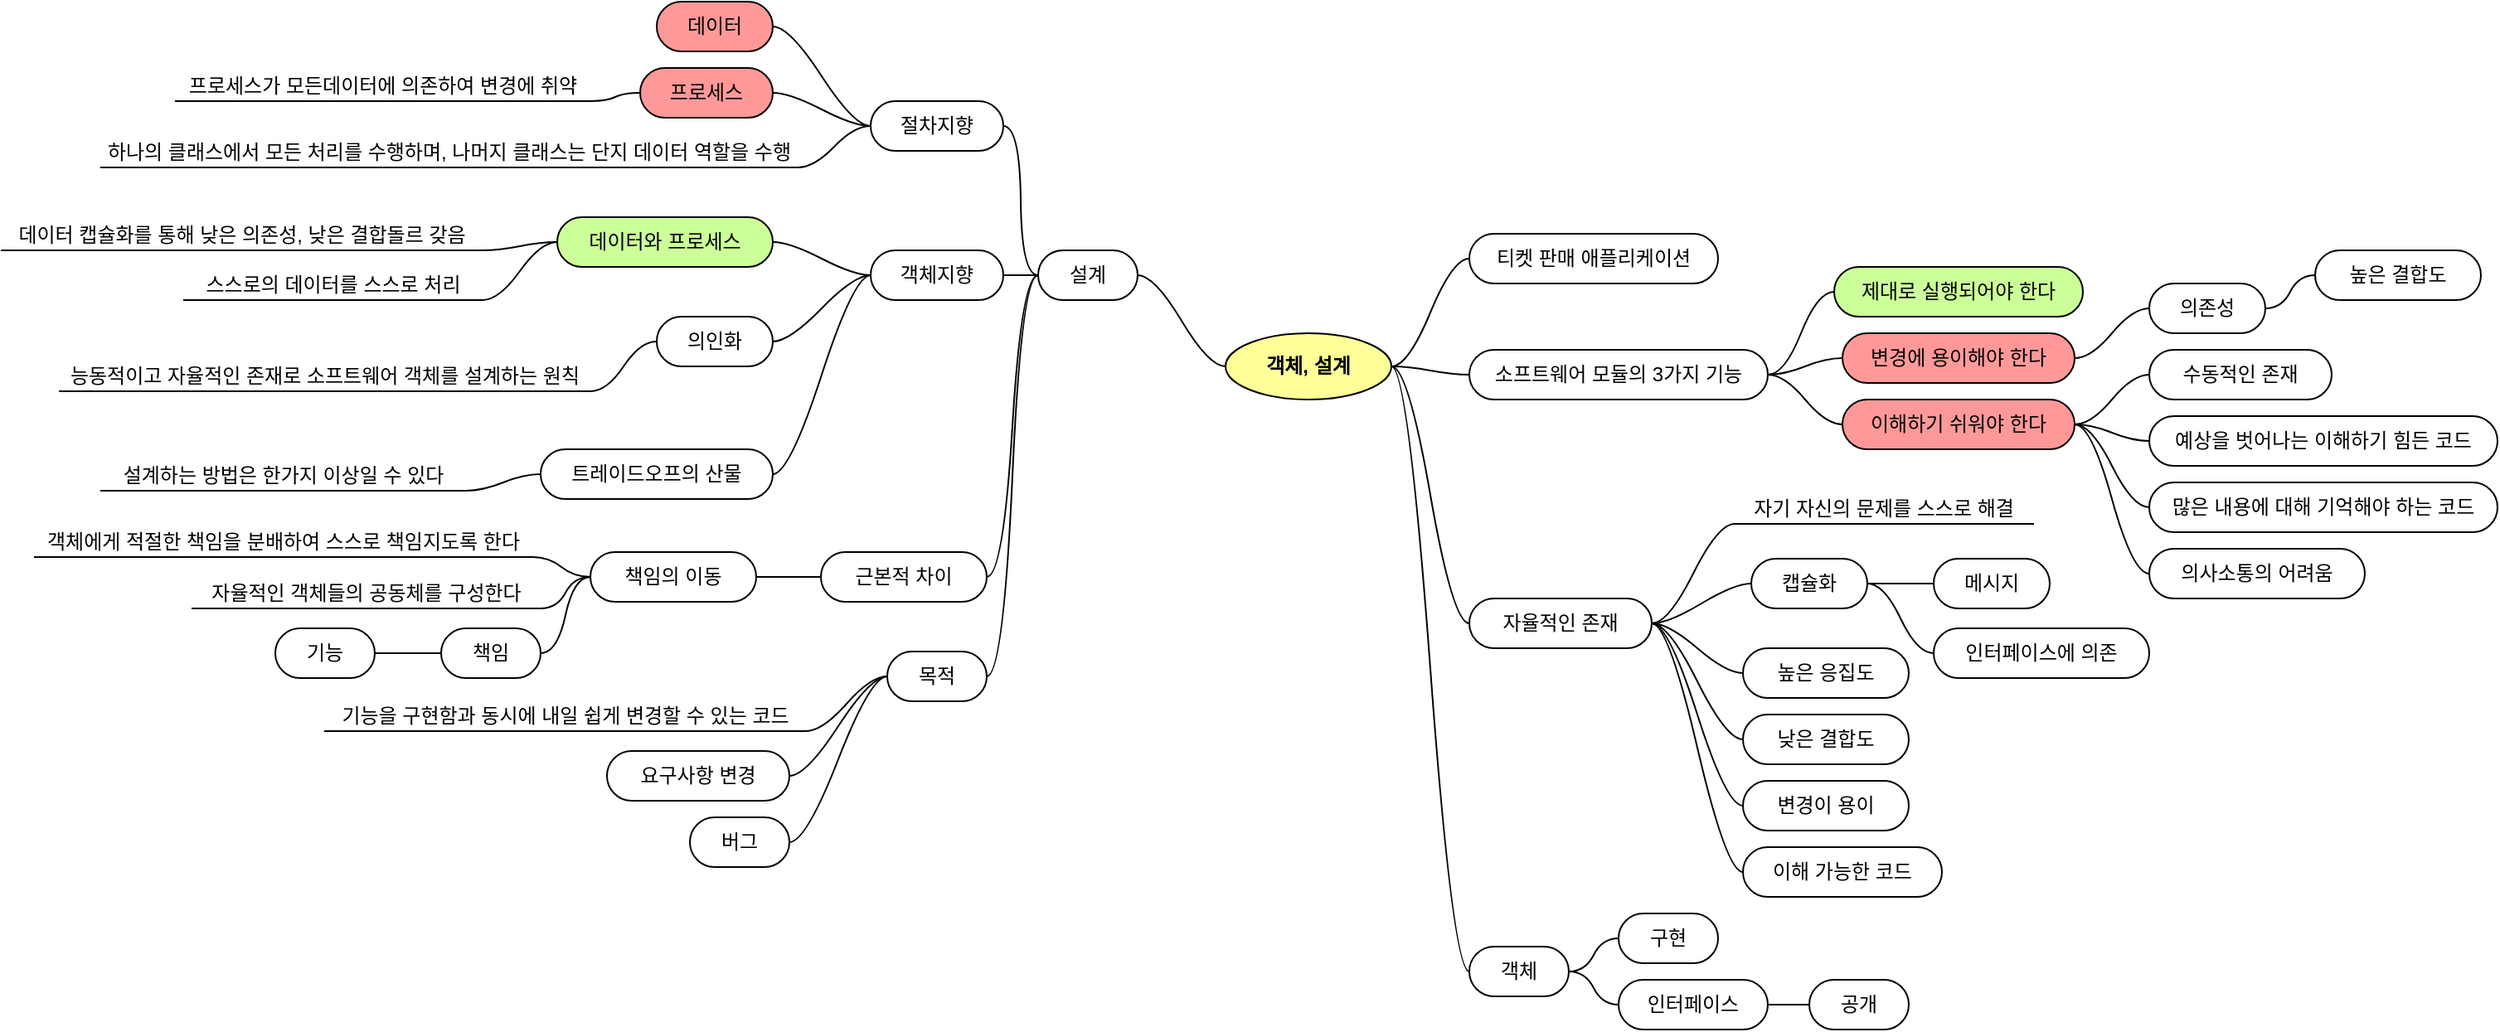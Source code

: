 <mxfile version="12.7.0" type="device"><diagram id="d8SUnrjwBqgolpD9OJBT" name="페이지-1"><mxGraphModel dx="2013" dy="680" grid="1" gridSize="10" guides="1" tooltips="1" connect="1" arrows="1" fold="1" page="1" pageScale="1" pageWidth="827" pageHeight="1169" math="0" shadow="0"><root><mxCell id="0"/><mxCell id="1" parent="0"/><mxCell id="fzgJG4o8jHBfTDMKfFUW-1" value="&lt;b&gt;객체, 설계&lt;/b&gt;" style="ellipse;whiteSpace=wrap;html=1;align=center;container=1;recursiveResize=0;treeFolding=1;treeMoving=1;fillColor=#FFFF99;" vertex="1" parent="1"><mxGeometry x="363" y="360" width="100" height="40" as="geometry"/></mxCell><mxCell id="fzgJG4o8jHBfTDMKfFUW-2" value="티켓 판매 애플리케이션" style="whiteSpace=wrap;html=1;rounded=1;arcSize=50;align=center;verticalAlign=middle;container=1;recursiveResize=0;strokeWidth=1;autosize=1;spacing=4;treeFolding=1;treeMoving=1;" vertex="1" parent="1"><mxGeometry x="510" y="300" width="150" height="30" as="geometry"/></mxCell><mxCell id="fzgJG4o8jHBfTDMKfFUW-3" value="" style="edgeStyle=entityRelationEdgeStyle;startArrow=none;endArrow=none;segment=10;curved=1;" edge="1" target="fzgJG4o8jHBfTDMKfFUW-2" parent="1" source="fzgJG4o8jHBfTDMKfFUW-1"><mxGeometry relative="1" as="geometry"><mxPoint x="330" y="320" as="sourcePoint"/></mxGeometry></mxCell><mxCell id="fzgJG4o8jHBfTDMKfFUW-4" value="소프트웨어 모듈의 3가지 기능" style="whiteSpace=wrap;html=1;rounded=1;arcSize=50;align=center;verticalAlign=middle;container=1;recursiveResize=0;strokeWidth=1;autosize=1;spacing=4;treeFolding=1;treeMoving=1;" vertex="1" parent="1"><mxGeometry x="510" y="370" width="180" height="30" as="geometry"/></mxCell><mxCell id="fzgJG4o8jHBfTDMKfFUW-5" value="" style="edgeStyle=entityRelationEdgeStyle;startArrow=none;endArrow=none;segment=10;curved=1;" edge="1" target="fzgJG4o8jHBfTDMKfFUW-4" parent="1" source="fzgJG4o8jHBfTDMKfFUW-1"><mxGeometry relative="1" as="geometry"><mxPoint x="320" y="460" as="sourcePoint"/></mxGeometry></mxCell><mxCell id="fzgJG4o8jHBfTDMKfFUW-6" value="제대로 실행되어야 한다" style="whiteSpace=wrap;html=1;rounded=1;arcSize=50;align=center;verticalAlign=middle;container=1;recursiveResize=0;strokeWidth=1;autosize=1;spacing=4;treeFolding=1;treeMoving=1;fillColor=#CCFF99;" vertex="1" parent="1"><mxGeometry x="730" y="320" width="150" height="30" as="geometry"/></mxCell><mxCell id="fzgJG4o8jHBfTDMKfFUW-7" value="" style="edgeStyle=entityRelationEdgeStyle;startArrow=none;endArrow=none;segment=10;curved=1;" edge="1" target="fzgJG4o8jHBfTDMKfFUW-6" parent="1" source="fzgJG4o8jHBfTDMKfFUW-4"><mxGeometry relative="1" as="geometry"><mxPoint x="280" y="530" as="sourcePoint"/></mxGeometry></mxCell><mxCell id="fzgJG4o8jHBfTDMKfFUW-8" value="변경에 용이해야 한다" style="whiteSpace=wrap;html=1;rounded=1;arcSize=50;align=center;verticalAlign=middle;container=1;recursiveResize=0;strokeWidth=1;autosize=1;spacing=4;treeFolding=1;treeMoving=1;fillColor=#FF9999;" vertex="1" parent="1"><mxGeometry x="735" y="360" width="140" height="30" as="geometry"/></mxCell><mxCell id="fzgJG4o8jHBfTDMKfFUW-9" value="" style="edgeStyle=entityRelationEdgeStyle;startArrow=none;endArrow=none;segment=10;curved=1;" edge="1" target="fzgJG4o8jHBfTDMKfFUW-8" parent="1" source="fzgJG4o8jHBfTDMKfFUW-4"><mxGeometry relative="1" as="geometry"><mxPoint x="240" y="590" as="sourcePoint"/></mxGeometry></mxCell><mxCell id="fzgJG4o8jHBfTDMKfFUW-10" value="이해하기 쉬워야 한다" style="whiteSpace=wrap;html=1;rounded=1;arcSize=50;align=center;verticalAlign=middle;container=1;recursiveResize=0;strokeWidth=1;autosize=1;spacing=4;treeFolding=1;treeMoving=1;fillColor=#FF9999;" vertex="1" parent="1"><mxGeometry x="735" y="400" width="140" height="30" as="geometry"/></mxCell><mxCell id="fzgJG4o8jHBfTDMKfFUW-11" value="" style="edgeStyle=entityRelationEdgeStyle;startArrow=none;endArrow=none;segment=10;curved=1;" edge="1" target="fzgJG4o8jHBfTDMKfFUW-10" parent="1" source="fzgJG4o8jHBfTDMKfFUW-4"><mxGeometry relative="1" as="geometry"><mxPoint x="200" y="650" as="sourcePoint"/></mxGeometry></mxCell><mxCell id="fzgJG4o8jHBfTDMKfFUW-12" value="수동적인 존재" style="whiteSpace=wrap;html=1;rounded=1;arcSize=50;align=center;verticalAlign=middle;container=1;recursiveResize=0;strokeWidth=1;autosize=1;spacing=4;treeFolding=1;treeMoving=1;" vertex="1" parent="1"><mxGeometry x="920" y="370" width="110" height="30" as="geometry"/></mxCell><mxCell id="fzgJG4o8jHBfTDMKfFUW-13" value="" style="edgeStyle=entityRelationEdgeStyle;startArrow=none;endArrow=none;segment=10;curved=1;" edge="1" target="fzgJG4o8jHBfTDMKfFUW-12" parent="1" source="fzgJG4o8jHBfTDMKfFUW-10"><mxGeometry relative="1" as="geometry"><mxPoint x="950" y="290" as="sourcePoint"/></mxGeometry></mxCell><mxCell id="fzgJG4o8jHBfTDMKfFUW-16" value="예상을 벗어나는 이해하기 힘든 코드" style="whiteSpace=wrap;html=1;rounded=1;arcSize=50;align=center;verticalAlign=middle;container=1;recursiveResize=0;strokeWidth=1;autosize=1;spacing=4;treeFolding=1;treeMoving=1;" vertex="1" parent="1"><mxGeometry x="920" y="410" width="210" height="30" as="geometry"/></mxCell><mxCell id="fzgJG4o8jHBfTDMKfFUW-17" value="" style="edgeStyle=entityRelationEdgeStyle;startArrow=none;endArrow=none;segment=10;curved=1;" edge="1" target="fzgJG4o8jHBfTDMKfFUW-16" parent="1" source="fzgJG4o8jHBfTDMKfFUW-10"><mxGeometry relative="1" as="geometry"><mxPoint x="320" y="510" as="sourcePoint"/></mxGeometry></mxCell><mxCell id="fzgJG4o8jHBfTDMKfFUW-20" value="의사소통의 어려움" style="whiteSpace=wrap;html=1;rounded=1;arcSize=50;align=center;verticalAlign=middle;container=1;recursiveResize=0;strokeWidth=1;autosize=1;spacing=4;treeFolding=1;treeMoving=1;" vertex="1" parent="1"><mxGeometry x="920.0" y="490" width="130" height="30" as="geometry"/></mxCell><mxCell id="fzgJG4o8jHBfTDMKfFUW-21" value="" style="edgeStyle=entityRelationEdgeStyle;startArrow=none;endArrow=none;segment=10;curved=1;" edge="1" target="fzgJG4o8jHBfTDMKfFUW-20" parent="1" source="fzgJG4o8jHBfTDMKfFUW-10"><mxGeometry relative="1" as="geometry"><mxPoint x="950" y="520" as="sourcePoint"/></mxGeometry></mxCell><mxCell id="fzgJG4o8jHBfTDMKfFUW-22" value="많은 내용에 대해 기억해야 하는 코드" style="whiteSpace=wrap;html=1;rounded=1;arcSize=50;align=center;verticalAlign=middle;container=1;recursiveResize=0;strokeWidth=1;autosize=1;spacing=4;treeFolding=1;treeMoving=1;" vertex="1" parent="1"><mxGeometry x="920" y="450" width="210" height="30" as="geometry"/></mxCell><mxCell id="fzgJG4o8jHBfTDMKfFUW-23" value="" style="edgeStyle=entityRelationEdgeStyle;startArrow=none;endArrow=none;segment=10;curved=1;" edge="1" target="fzgJG4o8jHBfTDMKfFUW-22" parent="1" source="fzgJG4o8jHBfTDMKfFUW-10"><mxGeometry relative="1" as="geometry"><mxPoint x="320" y="570" as="sourcePoint"/></mxGeometry></mxCell><mxCell id="fzgJG4o8jHBfTDMKfFUW-24" value="의존성" style="whiteSpace=wrap;html=1;rounded=1;arcSize=50;align=center;verticalAlign=middle;container=1;recursiveResize=0;strokeWidth=1;autosize=1;spacing=4;treeFolding=1;treeMoving=1;" vertex="1" parent="1"><mxGeometry x="920" y="330" width="70" height="30" as="geometry"/></mxCell><mxCell id="fzgJG4o8jHBfTDMKfFUW-25" value="" style="edgeStyle=entityRelationEdgeStyle;startArrow=none;endArrow=none;segment=10;curved=1;" edge="1" target="fzgJG4o8jHBfTDMKfFUW-24" parent="1" source="fzgJG4o8jHBfTDMKfFUW-8"><mxGeometry relative="1" as="geometry"><mxPoint x="320" y="610" as="sourcePoint"/></mxGeometry></mxCell><mxCell id="fzgJG4o8jHBfTDMKfFUW-26" value="높은 결합도" style="whiteSpace=wrap;html=1;rounded=1;arcSize=50;align=center;verticalAlign=middle;container=1;recursiveResize=0;strokeWidth=1;autosize=1;spacing=4;treeFolding=1;treeMoving=1;" vertex="1" parent="1"><mxGeometry x="1020" y="310" width="100" height="30" as="geometry"/></mxCell><mxCell id="fzgJG4o8jHBfTDMKfFUW-27" value="" style="edgeStyle=entityRelationEdgeStyle;startArrow=none;endArrow=none;segment=10;curved=1;" edge="1" target="fzgJG4o8jHBfTDMKfFUW-26" parent="1" source="fzgJG4o8jHBfTDMKfFUW-24"><mxGeometry relative="1" as="geometry"><mxPoint x="1020" y="310" as="sourcePoint"/></mxGeometry></mxCell><mxCell id="fzgJG4o8jHBfTDMKfFUW-31" value="자율적인 존재" style="whiteSpace=wrap;html=1;rounded=1;arcSize=50;align=center;verticalAlign=middle;container=1;recursiveResize=0;strokeWidth=1;autosize=1;spacing=4;treeFolding=1;treeMoving=1;" vertex="1" parent="1"><mxGeometry x="510" y="520" width="110" height="30" as="geometry"/></mxCell><mxCell id="fzgJG4o8jHBfTDMKfFUW-32" value="" style="edgeStyle=entityRelationEdgeStyle;startArrow=none;endArrow=none;segment=10;curved=1;" edge="1" target="fzgJG4o8jHBfTDMKfFUW-31" parent="1" source="fzgJG4o8jHBfTDMKfFUW-1"><mxGeometry relative="1" as="geometry"><mxPoint x="650" y="317" as="sourcePoint"/></mxGeometry></mxCell><mxCell id="fzgJG4o8jHBfTDMKfFUW-35" value="캡슐화" style="whiteSpace=wrap;html=1;rounded=1;arcSize=50;align=center;verticalAlign=middle;container=1;recursiveResize=0;strokeWidth=1;autosize=1;spacing=4;treeFolding=1;treeMoving=1;" vertex="1" parent="1"><mxGeometry x="680" y="496" width="70" height="30" as="geometry"/></mxCell><mxCell id="fzgJG4o8jHBfTDMKfFUW-36" value="" style="edgeStyle=entityRelationEdgeStyle;startArrow=none;endArrow=none;segment=10;curved=1;" edge="1" target="fzgJG4o8jHBfTDMKfFUW-35" parent="1" source="fzgJG4o8jHBfTDMKfFUW-31"><mxGeometry relative="1" as="geometry"><mxPoint x="320" y="610" as="sourcePoint"/></mxGeometry></mxCell><mxCell id="fzgJG4o8jHBfTDMKfFUW-38" value="낮은 결합도" style="whiteSpace=wrap;html=1;rounded=1;arcSize=50;align=center;verticalAlign=middle;container=1;recursiveResize=0;strokeWidth=1;autosize=1;spacing=4;treeFolding=1;treeMoving=1;" vertex="1" parent="1"><mxGeometry x="675" y="590" width="100" height="30" as="geometry"/></mxCell><mxCell id="fzgJG4o8jHBfTDMKfFUW-39" value="" style="edgeStyle=entityRelationEdgeStyle;startArrow=none;endArrow=none;segment=10;curved=1;" edge="1" target="fzgJG4o8jHBfTDMKfFUW-38" parent="1" source="fzgJG4o8jHBfTDMKfFUW-31"><mxGeometry relative="1" as="geometry"><mxPoint x="320" y="610" as="sourcePoint"/></mxGeometry></mxCell><mxCell id="fzgJG4o8jHBfTDMKfFUW-40" value="인터페이스에 의존" style="whiteSpace=wrap;html=1;rounded=1;arcSize=50;align=center;verticalAlign=middle;container=1;recursiveResize=0;strokeWidth=1;autosize=1;spacing=4;treeFolding=1;treeMoving=1;" vertex="1" parent="1"><mxGeometry x="790" y="538" width="130" height="30" as="geometry"/></mxCell><mxCell id="fzgJG4o8jHBfTDMKfFUW-41" value="" style="edgeStyle=entityRelationEdgeStyle;startArrow=none;endArrow=none;segment=10;curved=1;" edge="1" target="fzgJG4o8jHBfTDMKfFUW-40" parent="1" source="fzgJG4o8jHBfTDMKfFUW-35"><mxGeometry relative="1" as="geometry"><mxPoint x="628" y="580" as="sourcePoint"/></mxGeometry></mxCell><mxCell id="fzgJG4o8jHBfTDMKfFUW-42" value="객체" style="whiteSpace=wrap;html=1;rounded=1;arcSize=50;align=center;verticalAlign=middle;container=1;recursiveResize=0;strokeWidth=1;autosize=1;spacing=4;treeFolding=1;treeMoving=1;" vertex="1" parent="1"><mxGeometry x="510" y="730" width="60" height="30" as="geometry"/></mxCell><mxCell id="fzgJG4o8jHBfTDMKfFUW-43" value="" style="edgeStyle=entityRelationEdgeStyle;startArrow=none;endArrow=none;segment=10;curved=1;" edge="1" target="fzgJG4o8jHBfTDMKfFUW-42" parent="1" source="fzgJG4o8jHBfTDMKfFUW-1"><mxGeometry relative="1" as="geometry"><mxPoint x="270" y="475" as="sourcePoint"/></mxGeometry></mxCell><mxCell id="fzgJG4o8jHBfTDMKfFUW-44" value="인터페이스" style="whiteSpace=wrap;html=1;rounded=1;arcSize=50;align=center;verticalAlign=middle;container=1;recursiveResize=0;strokeWidth=1;autosize=1;spacing=4;treeFolding=1;treeMoving=1;" vertex="1" parent="1"><mxGeometry x="600" y="750" width="90" height="30" as="geometry"/></mxCell><mxCell id="fzgJG4o8jHBfTDMKfFUW-45" value="" style="edgeStyle=entityRelationEdgeStyle;startArrow=none;endArrow=none;segment=10;curved=1;" edge="1" target="fzgJG4o8jHBfTDMKfFUW-44" parent="1" source="fzgJG4o8jHBfTDMKfFUW-42"><mxGeometry relative="1" as="geometry"><mxPoint x="320" y="700" as="sourcePoint"/></mxGeometry></mxCell><mxCell id="fzgJG4o8jHBfTDMKfFUW-50" value="구현" style="whiteSpace=wrap;html=1;rounded=1;arcSize=50;align=center;verticalAlign=middle;container=1;recursiveResize=0;strokeWidth=1;autosize=1;spacing=4;treeFolding=1;treeMoving=1;" vertex="1" parent="1"><mxGeometry x="600" y="710" width="60" height="30" as="geometry"/></mxCell><mxCell id="fzgJG4o8jHBfTDMKfFUW-51" value="" style="edgeStyle=entityRelationEdgeStyle;startArrow=none;endArrow=none;segment=10;curved=1;" edge="1" target="fzgJG4o8jHBfTDMKfFUW-50" parent="1" source="fzgJG4o8jHBfTDMKfFUW-42"><mxGeometry relative="1" as="geometry"><mxPoint x="280" y="760" as="sourcePoint"/></mxGeometry></mxCell><mxCell id="fzgJG4o8jHBfTDMKfFUW-52" value="공개" style="whiteSpace=wrap;html=1;rounded=1;arcSize=50;align=center;verticalAlign=middle;container=1;recursiveResize=0;strokeWidth=1;autosize=1;spacing=4;treeFolding=1;treeMoving=1;" vertex="1" parent="1"><mxGeometry x="715" y="750" width="60" height="30" as="geometry"/></mxCell><mxCell id="fzgJG4o8jHBfTDMKfFUW-53" value="" style="edgeStyle=entityRelationEdgeStyle;startArrow=none;endArrow=none;segment=10;curved=1;" edge="1" target="fzgJG4o8jHBfTDMKfFUW-52" parent="1" source="fzgJG4o8jHBfTDMKfFUW-44"><mxGeometry relative="1" as="geometry"><mxPoint x="320" y="780" as="sourcePoint"/></mxGeometry></mxCell><mxCell id="fzgJG4o8jHBfTDMKfFUW-54" value="자기 자신의 문제를 스스로 해결" style="whiteSpace=wrap;html=1;shape=partialRectangle;top=0;left=0;bottom=1;right=0;points=[[0,1],[1,1]];strokeColor=#000000;fillColor=none;align=center;verticalAlign=bottom;routingCenterY=0.5;snapToPoint=1;container=1;recursiveResize=0;autosize=1;treeFolding=1;treeMoving=1;" vertex="1" parent="1"><mxGeometry x="670" y="455" width="180" height="20" as="geometry"/></mxCell><mxCell id="fzgJG4o8jHBfTDMKfFUW-55" value="" style="edgeStyle=entityRelationEdgeStyle;startArrow=none;endArrow=none;segment=10;curved=1;" edge="1" target="fzgJG4o8jHBfTDMKfFUW-54" parent="1" source="fzgJG4o8jHBfTDMKfFUW-31"><mxGeometry relative="1" as="geometry"><mxPoint x="320" y="720" as="sourcePoint"/></mxGeometry></mxCell><mxCell id="fzgJG4o8jHBfTDMKfFUW-56" value="변경이 용이" style="whiteSpace=wrap;html=1;rounded=1;arcSize=50;align=center;verticalAlign=middle;container=1;recursiveResize=0;strokeWidth=1;autosize=1;spacing=4;treeFolding=1;treeMoving=1;" vertex="1" parent="1"><mxGeometry x="675" y="630" width="100" height="30" as="geometry"/></mxCell><mxCell id="fzgJG4o8jHBfTDMKfFUW-57" value="" style="edgeStyle=entityRelationEdgeStyle;startArrow=none;endArrow=none;segment=10;curved=1;" edge="1" target="fzgJG4o8jHBfTDMKfFUW-56" parent="1" source="fzgJG4o8jHBfTDMKfFUW-31"><mxGeometry relative="1" as="geometry"><mxPoint x="320" y="760" as="sourcePoint"/></mxGeometry></mxCell><mxCell id="fzgJG4o8jHBfTDMKfFUW-58" value="메시지" style="whiteSpace=wrap;html=1;rounded=1;arcSize=50;align=center;verticalAlign=middle;container=1;recursiveResize=0;strokeWidth=1;autosize=1;spacing=4;treeFolding=1;treeMoving=1;" vertex="1" parent="1"><mxGeometry x="790" y="496" width="70" height="30" as="geometry"/></mxCell><mxCell id="fzgJG4o8jHBfTDMKfFUW-59" value="" style="edgeStyle=entityRelationEdgeStyle;startArrow=none;endArrow=none;segment=10;curved=1;" edge="1" target="fzgJG4o8jHBfTDMKfFUW-58" parent="1" source="fzgJG4o8jHBfTDMKfFUW-35"><mxGeometry relative="1" as="geometry"><mxPoint x="270" y="710" as="sourcePoint"/></mxGeometry></mxCell><mxCell id="fzgJG4o8jHBfTDMKfFUW-60" value="높은 응집도" style="whiteSpace=wrap;html=1;rounded=1;arcSize=50;align=center;verticalAlign=middle;container=1;recursiveResize=0;strokeWidth=1;autosize=1;spacing=4;treeFolding=1;treeMoving=1;" vertex="1" parent="1"><mxGeometry x="675" y="550" width="100" height="30" as="geometry"/></mxCell><mxCell id="fzgJG4o8jHBfTDMKfFUW-61" value="" style="edgeStyle=entityRelationEdgeStyle;startArrow=none;endArrow=none;segment=10;curved=1;" edge="1" target="fzgJG4o8jHBfTDMKfFUW-60" parent="1" source="fzgJG4o8jHBfTDMKfFUW-31"><mxGeometry relative="1" as="geometry"><mxPoint x="628" y="700" as="sourcePoint"/></mxGeometry></mxCell><mxCell id="fzgJG4o8jHBfTDMKfFUW-65" value="절차지향" style="whiteSpace=wrap;html=1;rounded=1;arcSize=50;align=center;verticalAlign=middle;container=1;recursiveResize=0;strokeWidth=1;autosize=1;spacing=4;treeFolding=1;treeMoving=1;" vertex="1" parent="1"><mxGeometry x="149" y="220" width="80" height="30" as="geometry"/></mxCell><mxCell id="fzgJG4o8jHBfTDMKfFUW-66" value="" style="edgeStyle=entityRelationEdgeStyle;startArrow=none;endArrow=none;segment=10;curved=1;" edge="1" target="fzgJG4o8jHBfTDMKfFUW-65" parent="1" source="fzgJG4o8jHBfTDMKfFUW-73"><mxGeometry relative="1" as="geometry"><mxPoint x="100" y="340" as="sourcePoint"/></mxGeometry></mxCell><mxCell id="fzgJG4o8jHBfTDMKfFUW-67" value="객체지향" style="whiteSpace=wrap;html=1;rounded=1;arcSize=50;align=center;verticalAlign=middle;container=1;recursiveResize=0;strokeWidth=1;autosize=1;spacing=4;treeFolding=1;treeMoving=1;" vertex="1" parent="1"><mxGeometry x="149" y="310" width="80" height="30" as="geometry"/></mxCell><mxCell id="fzgJG4o8jHBfTDMKfFUW-68" value="" style="edgeStyle=entityRelationEdgeStyle;startArrow=none;endArrow=none;segment=10;curved=1;" edge="1" target="fzgJG4o8jHBfTDMKfFUW-67" parent="1" source="fzgJG4o8jHBfTDMKfFUW-73"><mxGeometry relative="1" as="geometry"><mxPoint x="60" y="760" as="sourcePoint"/></mxGeometry></mxCell><mxCell id="fzgJG4o8jHBfTDMKfFUW-69" value="프로세스" style="whiteSpace=wrap;html=1;rounded=1;arcSize=50;align=center;verticalAlign=middle;container=1;recursiveResize=0;strokeWidth=1;autosize=1;spacing=4;treeFolding=1;treeMoving=1;fillColor=#FF9999;" vertex="1" parent="1"><mxGeometry x="10" y="200" width="80" height="30" as="geometry"/></mxCell><mxCell id="fzgJG4o8jHBfTDMKfFUW-70" value="" style="edgeStyle=entityRelationEdgeStyle;startArrow=none;endArrow=none;segment=10;curved=1;" edge="1" target="fzgJG4o8jHBfTDMKfFUW-69" parent="1" source="fzgJG4o8jHBfTDMKfFUW-65"><mxGeometry relative="1" as="geometry"><mxPoint x="190" y="580" as="sourcePoint"/></mxGeometry></mxCell><mxCell id="fzgJG4o8jHBfTDMKfFUW-71" value="데이터" style="whiteSpace=wrap;html=1;rounded=1;arcSize=50;align=center;verticalAlign=middle;container=1;recursiveResize=0;strokeWidth=1;autosize=1;spacing=4;treeFolding=1;treeMoving=1;fillColor=#FF9999;" vertex="1" parent="1"><mxGeometry x="20" y="160" width="70" height="30" as="geometry"/></mxCell><mxCell id="fzgJG4o8jHBfTDMKfFUW-72" value="" style="edgeStyle=entityRelationEdgeStyle;startArrow=none;endArrow=none;segment=10;curved=1;" edge="1" target="fzgJG4o8jHBfTDMKfFUW-71" parent="1" source="fzgJG4o8jHBfTDMKfFUW-65"><mxGeometry relative="1" as="geometry"><mxPoint x="-20" y="880" as="sourcePoint"/></mxGeometry></mxCell><mxCell id="fzgJG4o8jHBfTDMKfFUW-73" value="설계" style="whiteSpace=wrap;html=1;rounded=1;arcSize=50;align=center;verticalAlign=middle;container=1;recursiveResize=0;strokeWidth=1;autosize=1;spacing=4;treeFolding=1;treeMoving=1;" vertex="1" parent="1"><mxGeometry x="250" y="310" width="60" height="30" as="geometry"/></mxCell><mxCell id="fzgJG4o8jHBfTDMKfFUW-74" value="" style="edgeStyle=entityRelationEdgeStyle;startArrow=none;endArrow=none;segment=10;curved=1;" edge="1" target="fzgJG4o8jHBfTDMKfFUW-73" parent="1" source="fzgJG4o8jHBfTDMKfFUW-1"><mxGeometry relative="1" as="geometry"><mxPoint x="20" y="870" as="sourcePoint"/></mxGeometry></mxCell><mxCell id="fzgJG4o8jHBfTDMKfFUW-75" value="데이터와 프로세스" style="whiteSpace=wrap;html=1;rounded=1;arcSize=50;align=center;verticalAlign=middle;container=1;recursiveResize=0;strokeWidth=1;autosize=1;spacing=4;treeFolding=1;treeMoving=1;fillColor=#CCFF99;" vertex="1" parent="1"><mxGeometry x="-40" y="290" width="130" height="30" as="geometry"/></mxCell><mxCell id="fzgJG4o8jHBfTDMKfFUW-76" value="" style="edgeStyle=entityRelationEdgeStyle;startArrow=none;endArrow=none;segment=10;curved=1;" edge="1" target="fzgJG4o8jHBfTDMKfFUW-75" parent="1" source="fzgJG4o8jHBfTDMKfFUW-67"><mxGeometry relative="1" as="geometry"><mxPoint x="20" y="560" as="sourcePoint"/></mxGeometry></mxCell><mxCell id="fzgJG4o8jHBfTDMKfFUW-91" value="근본적 차이" style="whiteSpace=wrap;html=1;rounded=1;arcSize=50;align=center;verticalAlign=middle;container=1;recursiveResize=0;strokeWidth=1;autosize=1;spacing=4;treeFolding=1;treeMoving=1;" vertex="1" parent="1"><mxGeometry x="119" y="492" width="100" height="30" as="geometry"/></mxCell><mxCell id="fzgJG4o8jHBfTDMKfFUW-92" value="" style="edgeStyle=entityRelationEdgeStyle;startArrow=none;endArrow=none;segment=10;curved=1;" edge="1" target="fzgJG4o8jHBfTDMKfFUW-91" parent="1" source="fzgJG4o8jHBfTDMKfFUW-73"><mxGeometry relative="1" as="geometry"><mxPoint x="240" y="610" as="sourcePoint"/></mxGeometry></mxCell><mxCell id="fzgJG4o8jHBfTDMKfFUW-93" value="책임의 이동" style="whiteSpace=wrap;html=1;rounded=1;arcSize=50;align=center;verticalAlign=middle;container=1;recursiveResize=0;strokeWidth=1;autosize=1;spacing=4;treeFolding=1;treeMoving=1;" vertex="1" parent="1"><mxGeometry x="-20" y="492" width="100" height="30" as="geometry"/></mxCell><mxCell id="fzgJG4o8jHBfTDMKfFUW-94" value="" style="edgeStyle=entityRelationEdgeStyle;startArrow=none;endArrow=none;segment=10;curved=1;" edge="1" target="fzgJG4o8jHBfTDMKfFUW-93" parent="1" source="fzgJG4o8jHBfTDMKfFUW-91"><mxGeometry relative="1" as="geometry"><mxPoint x="-270" y="762" as="sourcePoint"/></mxGeometry></mxCell><mxCell id="fzgJG4o8jHBfTDMKfFUW-105" value="트레이드오프의 산물" style="whiteSpace=wrap;html=1;rounded=1;arcSize=50;align=center;verticalAlign=middle;container=1;recursiveResize=0;strokeWidth=1;autosize=1;spacing=4;treeFolding=1;treeMoving=1;" vertex="1" parent="1"><mxGeometry x="-50" y="430" width="140" height="30" as="geometry"/></mxCell><mxCell id="fzgJG4o8jHBfTDMKfFUW-106" value="" style="edgeStyle=entityRelationEdgeStyle;startArrow=none;endArrow=none;segment=10;curved=1;" edge="1" target="fzgJG4o8jHBfTDMKfFUW-105" parent="1" source="fzgJG4o8jHBfTDMKfFUW-67"><mxGeometry relative="1" as="geometry"><mxPoint x="-502" y="735" as="sourcePoint"/></mxGeometry></mxCell><mxCell id="fzgJG4o8jHBfTDMKfFUW-107" value="의인화" style="whiteSpace=wrap;html=1;rounded=1;arcSize=50;align=center;verticalAlign=middle;container=1;recursiveResize=0;strokeWidth=1;autosize=1;spacing=4;treeFolding=1;treeMoving=1;" vertex="1" parent="1"><mxGeometry x="20" y="350" width="70" height="30" as="geometry"/></mxCell><mxCell id="fzgJG4o8jHBfTDMKfFUW-108" value="" style="edgeStyle=entityRelationEdgeStyle;startArrow=none;endArrow=none;segment=10;curved=1;" edge="1" target="fzgJG4o8jHBfTDMKfFUW-107" parent="1" source="fzgJG4o8jHBfTDMKfFUW-67"><mxGeometry relative="1" as="geometry"><mxPoint x="-290" y="490" as="sourcePoint"/></mxGeometry></mxCell><mxCell id="fzgJG4o8jHBfTDMKfFUW-109" value="능동적이고 자율적인 존재로 소프트웨어 객체를 설계하는 원칙" style="whiteSpace=wrap;html=1;shape=partialRectangle;top=0;left=0;bottom=1;right=0;points=[[0,1],[1,1]];strokeColor=#000000;fillColor=none;align=center;verticalAlign=bottom;routingCenterY=0.5;snapToPoint=1;container=1;recursiveResize=0;autosize=1;treeFolding=1;treeMoving=1;" vertex="1" parent="1"><mxGeometry x="-340" y="375" width="320" height="20" as="geometry"/></mxCell><mxCell id="fzgJG4o8jHBfTDMKfFUW-110" value="" style="edgeStyle=entityRelationEdgeStyle;startArrow=none;endArrow=none;segment=10;curved=1;" edge="1" target="fzgJG4o8jHBfTDMKfFUW-109" parent="1" source="fzgJG4o8jHBfTDMKfFUW-107"><mxGeometry relative="1" as="geometry"><mxPoint x="-390" y="466" as="sourcePoint"/></mxGeometry></mxCell><mxCell id="fzgJG4o8jHBfTDMKfFUW-111" value="목적" style="whiteSpace=wrap;html=1;rounded=1;arcSize=50;align=center;verticalAlign=middle;container=1;recursiveResize=0;strokeWidth=1;autosize=1;spacing=4;treeFolding=1;treeMoving=1;" vertex="1" parent="1"><mxGeometry x="159" y="552" width="60" height="30" as="geometry"/></mxCell><mxCell id="fzgJG4o8jHBfTDMKfFUW-112" value="" style="edgeStyle=entityRelationEdgeStyle;startArrow=none;endArrow=none;segment=10;curved=1;" edge="1" target="fzgJG4o8jHBfTDMKfFUW-111" parent="1" source="fzgJG4o8jHBfTDMKfFUW-73"><mxGeometry relative="1" as="geometry"><mxPoint x="160" y="302" as="sourcePoint"/></mxGeometry></mxCell><mxCell id="fzgJG4o8jHBfTDMKfFUW-113" value="요구사항 변경" style="whiteSpace=wrap;html=1;rounded=1;arcSize=50;align=center;verticalAlign=middle;container=1;recursiveResize=0;strokeWidth=1;autosize=1;spacing=4;treeFolding=1;treeMoving=1;" vertex="1" parent="1"><mxGeometry x="-10" y="612" width="110" height="30" as="geometry"/></mxCell><mxCell id="fzgJG4o8jHBfTDMKfFUW-114" value="" style="edgeStyle=entityRelationEdgeStyle;startArrow=none;endArrow=none;segment=10;curved=1;" edge="1" target="fzgJG4o8jHBfTDMKfFUW-113" parent="1" source="fzgJG4o8jHBfTDMKfFUW-111"><mxGeometry relative="1" as="geometry"><mxPoint x="133" y="806" as="sourcePoint"/></mxGeometry></mxCell><mxCell id="fzgJG4o8jHBfTDMKfFUW-116" value="기능을 구현함과 동시에 내일 쉽게 변경할 수 있는 코드" style="whiteSpace=wrap;html=1;shape=partialRectangle;top=0;left=0;bottom=1;right=0;points=[[0,1],[1,1]];strokeColor=#000000;fillColor=none;align=center;verticalAlign=bottom;routingCenterY=0.5;snapToPoint=1;container=1;recursiveResize=0;autosize=1;treeFolding=1;treeMoving=1;" vertex="1" parent="1"><mxGeometry x="-180" y="580" width="290" height="20" as="geometry"/></mxCell><mxCell id="fzgJG4o8jHBfTDMKfFUW-117" value="" style="edgeStyle=entityRelationEdgeStyle;startArrow=none;endArrow=none;segment=10;curved=1;" edge="1" target="fzgJG4o8jHBfTDMKfFUW-116" parent="1" source="fzgJG4o8jHBfTDMKfFUW-111"><mxGeometry relative="1" as="geometry"><mxPoint x="125" y="856" as="sourcePoint"/></mxGeometry></mxCell><mxCell id="fzgJG4o8jHBfTDMKfFUW-118" value="버그" style="whiteSpace=wrap;html=1;rounded=1;arcSize=50;align=center;verticalAlign=middle;container=1;recursiveResize=0;strokeWidth=1;autosize=1;spacing=4;treeFolding=1;treeMoving=1;" vertex="1" parent="1"><mxGeometry x="40" y="652" width="60" height="30" as="geometry"/></mxCell><mxCell id="fzgJG4o8jHBfTDMKfFUW-119" value="" style="edgeStyle=entityRelationEdgeStyle;startArrow=none;endArrow=none;segment=10;curved=1;" edge="1" target="fzgJG4o8jHBfTDMKfFUW-118" parent="1" source="fzgJG4o8jHBfTDMKfFUW-111"><mxGeometry relative="1" as="geometry"><mxPoint x="103" y="841" as="sourcePoint"/></mxGeometry></mxCell><mxCell id="fzgJG4o8jHBfTDMKfFUW-121" value="이해 가능한 코드" style="whiteSpace=wrap;html=1;rounded=1;arcSize=50;align=center;verticalAlign=middle;container=1;recursiveResize=0;strokeWidth=1;autosize=1;spacing=4;treeFolding=1;treeMoving=1;fillColor=#FFFFFF;" vertex="1" parent="1"><mxGeometry x="675" y="670" width="120" height="30" as="geometry"/></mxCell><mxCell id="fzgJG4o8jHBfTDMKfFUW-122" value="" style="edgeStyle=entityRelationEdgeStyle;startArrow=none;endArrow=none;segment=10;curved=1;" edge="1" target="fzgJG4o8jHBfTDMKfFUW-121" parent="1" source="fzgJG4o8jHBfTDMKfFUW-31"><mxGeometry relative="1" as="geometry"><mxPoint x="638" y="710" as="sourcePoint"/></mxGeometry></mxCell><mxCell id="fzgJG4o8jHBfTDMKfFUW-126" value="하나의 클래스에서 모든 처리를 수행하며, 나머지 클래스는 단지 데이터 역할을 수행" style="whiteSpace=wrap;html=1;shape=partialRectangle;top=0;left=0;bottom=1;right=0;points=[[0,1],[1,1]];strokeColor=#000000;fillColor=none;align=center;verticalAlign=bottom;routingCenterY=0.5;snapToPoint=1;container=1;recursiveResize=0;autosize=1;treeFolding=1;treeMoving=1;" vertex="1" parent="1"><mxGeometry x="-315" y="240" width="420" height="20" as="geometry"/></mxCell><mxCell id="fzgJG4o8jHBfTDMKfFUW-127" value="" style="edgeStyle=entityRelationEdgeStyle;startArrow=none;endArrow=none;segment=10;curved=1;" edge="1" target="fzgJG4o8jHBfTDMKfFUW-126" parent="1" source="fzgJG4o8jHBfTDMKfFUW-65"><mxGeometry relative="1" as="geometry"><mxPoint x="-350" y="365" as="sourcePoint"/></mxGeometry></mxCell><mxCell id="fzgJG4o8jHBfTDMKfFUW-142" value="프로세스가 모든데이터에 의존하여 변경에 취약" style="whiteSpace=wrap;html=1;shape=partialRectangle;top=0;left=0;bottom=1;right=0;points=[[0,1],[1,1]];strokeColor=#000000;fillColor=none;align=center;verticalAlign=bottom;routingCenterY=0.5;snapToPoint=1;container=1;recursiveResize=0;autosize=1;treeFolding=1;treeMoving=1;" vertex="1" parent="1"><mxGeometry x="-270" y="200" width="250" height="20" as="geometry"/></mxCell><mxCell id="fzgJG4o8jHBfTDMKfFUW-143" value="" style="edgeStyle=entityRelationEdgeStyle;startArrow=none;endArrow=none;segment=10;curved=1;fillColor=#FFFFFF;" edge="1" target="fzgJG4o8jHBfTDMKfFUW-142" parent="1" source="fzgJG4o8jHBfTDMKfFUW-69"><mxGeometry relative="1" as="geometry"><mxPoint x="-160" y="520" as="sourcePoint"/></mxGeometry></mxCell><mxCell id="fzgJG4o8jHBfTDMKfFUW-144" value="스스로의 데이터를 스스로 처리" style="whiteSpace=wrap;html=1;shape=partialRectangle;top=0;left=0;bottom=1;right=0;points=[[0,1],[1,1]];strokeColor=#000000;fillColor=none;align=center;verticalAlign=bottom;routingCenterY=0.5;snapToPoint=1;container=1;recursiveResize=0;autosize=1;treeFolding=1;treeMoving=1;" vertex="1" parent="1"><mxGeometry x="-265" y="320" width="180" height="20" as="geometry"/></mxCell><mxCell id="fzgJG4o8jHBfTDMKfFUW-145" value="" style="edgeStyle=entityRelationEdgeStyle;startArrow=none;endArrow=none;segment=10;curved=1;fillColor=#FFFFFF;" edge="1" target="fzgJG4o8jHBfTDMKfFUW-144" parent="1" source="fzgJG4o8jHBfTDMKfFUW-75"><mxGeometry relative="1" as="geometry"><mxPoint x="-500" y="480" as="sourcePoint"/></mxGeometry></mxCell><mxCell id="fzgJG4o8jHBfTDMKfFUW-146" value="데이터 캡슐화를 통해 낮은 의존성, 낮은 결합돌르 갖음" style="whiteSpace=wrap;html=1;shape=partialRectangle;top=0;left=0;bottom=1;right=0;points=[[0,1],[1,1]];strokeColor=#000000;fillColor=none;align=center;verticalAlign=bottom;routingCenterY=0.5;snapToPoint=1;container=1;recursiveResize=0;autosize=1;treeFolding=1;treeMoving=1;" vertex="1" parent="1"><mxGeometry x="-375" y="290" width="290" height="20" as="geometry"/></mxCell><mxCell id="fzgJG4o8jHBfTDMKfFUW-147" value="" style="edgeStyle=entityRelationEdgeStyle;startArrow=none;endArrow=none;segment=10;curved=1;fillColor=#FFFFFF;" edge="1" target="fzgJG4o8jHBfTDMKfFUW-146" parent="1" source="fzgJG4o8jHBfTDMKfFUW-75"><mxGeometry relative="1" as="geometry"><mxPoint x="-530" y="420" as="sourcePoint"/></mxGeometry></mxCell><mxCell id="fzgJG4o8jHBfTDMKfFUW-148" value="설계하는 방법은 한가지 이상일 수 있다" style="whiteSpace=wrap;html=1;shape=partialRectangle;top=0;left=0;bottom=1;right=0;points=[[0,1],[1,1]];strokeColor=#000000;fillColor=none;align=center;verticalAlign=bottom;routingCenterY=0.5;snapToPoint=1;container=1;recursiveResize=0;autosize=1;treeFolding=1;treeMoving=1;" vertex="1" parent="1"><mxGeometry x="-315" y="435" width="220" height="20" as="geometry"/></mxCell><mxCell id="fzgJG4o8jHBfTDMKfFUW-149" value="" style="edgeStyle=entityRelationEdgeStyle;startArrow=none;endArrow=none;segment=10;curved=1;fillColor=#FFFFFF;" edge="1" target="fzgJG4o8jHBfTDMKfFUW-148" parent="1" source="fzgJG4o8jHBfTDMKfFUW-105"><mxGeometry relative="1" as="geometry"><mxPoint x="-360" y="475" as="sourcePoint"/></mxGeometry></mxCell><mxCell id="fzgJG4o8jHBfTDMKfFUW-151" value="객체에게 적절한 책임을 분배하여 스스로 책임지도록 한다" style="whiteSpace=wrap;html=1;shape=partialRectangle;top=0;left=0;bottom=1;right=0;points=[[0,1],[1,1]];strokeColor=#000000;fillColor=none;align=center;verticalAlign=bottom;routingCenterY=0.5;snapToPoint=1;container=1;recursiveResize=0;autosize=1;treeFolding=1;treeMoving=1;" vertex="1" parent="1"><mxGeometry x="-355" y="475" width="300" height="20" as="geometry"/></mxCell><mxCell id="fzgJG4o8jHBfTDMKfFUW-152" value="" style="edgeStyle=entityRelationEdgeStyle;startArrow=none;endArrow=none;segment=10;curved=1;fillColor=#FFFFFF;" edge="1" target="fzgJG4o8jHBfTDMKfFUW-151" parent="1" source="fzgJG4o8jHBfTDMKfFUW-93"><mxGeometry relative="1" as="geometry"><mxPoint x="-420" y="632" as="sourcePoint"/></mxGeometry></mxCell><mxCell id="fzgJG4o8jHBfTDMKfFUW-153" value="자율적인 객체들의 공동체를 구성한다" style="whiteSpace=wrap;html=1;shape=partialRectangle;top=0;left=0;bottom=1;right=0;points=[[0,1],[1,1]];strokeColor=#000000;fillColor=none;align=center;verticalAlign=bottom;routingCenterY=0.5;snapToPoint=1;container=1;recursiveResize=0;autosize=1;treeFolding=1;treeMoving=1;" vertex="1" parent="1"><mxGeometry x="-260" y="506" width="210" height="20" as="geometry"/></mxCell><mxCell id="fzgJG4o8jHBfTDMKfFUW-154" value="" style="edgeStyle=entityRelationEdgeStyle;startArrow=none;endArrow=none;segment=10;curved=1;fillColor=#FFFFFF;" edge="1" target="fzgJG4o8jHBfTDMKfFUW-153" parent="1" source="fzgJG4o8jHBfTDMKfFUW-93"><mxGeometry relative="1" as="geometry"><mxPoint x="-490" y="692" as="sourcePoint"/></mxGeometry></mxCell><mxCell id="fzgJG4o8jHBfTDMKfFUW-155" value="책임" style="whiteSpace=wrap;html=1;rounded=1;arcSize=50;align=center;verticalAlign=middle;container=1;recursiveResize=0;strokeWidth=1;autosize=1;spacing=4;treeFolding=1;treeMoving=1;fillColor=#FFFFFF;" vertex="1" parent="1"><mxGeometry x="-110" y="538" width="60" height="30" as="geometry"/></mxCell><mxCell id="fzgJG4o8jHBfTDMKfFUW-156" value="" style="edgeStyle=entityRelationEdgeStyle;startArrow=none;endArrow=none;segment=10;curved=1;fillColor=#FFFFFF;" edge="1" target="fzgJG4o8jHBfTDMKfFUW-155" parent="1" source="fzgJG4o8jHBfTDMKfFUW-93"><mxGeometry relative="1" as="geometry"><mxPoint x="-265" y="710" as="sourcePoint"/></mxGeometry></mxCell><mxCell id="fzgJG4o8jHBfTDMKfFUW-157" value="기능" style="whiteSpace=wrap;html=1;rounded=1;arcSize=50;align=center;verticalAlign=middle;container=1;recursiveResize=0;strokeWidth=1;autosize=1;spacing=4;treeFolding=1;treeMoving=1;fillColor=#FFFFFF;" vertex="1" parent="1"><mxGeometry x="-210" y="538" width="60" height="30" as="geometry"/></mxCell><mxCell id="fzgJG4o8jHBfTDMKfFUW-158" value="" style="edgeStyle=entityRelationEdgeStyle;startArrow=none;endArrow=none;segment=10;curved=1;fillColor=#FFFFFF;" edge="1" target="fzgJG4o8jHBfTDMKfFUW-157" parent="1" source="fzgJG4o8jHBfTDMKfFUW-155"><mxGeometry relative="1" as="geometry"><mxPoint x="-410" y="840" as="sourcePoint"/></mxGeometry></mxCell></root></mxGraphModel></diagram></mxfile>